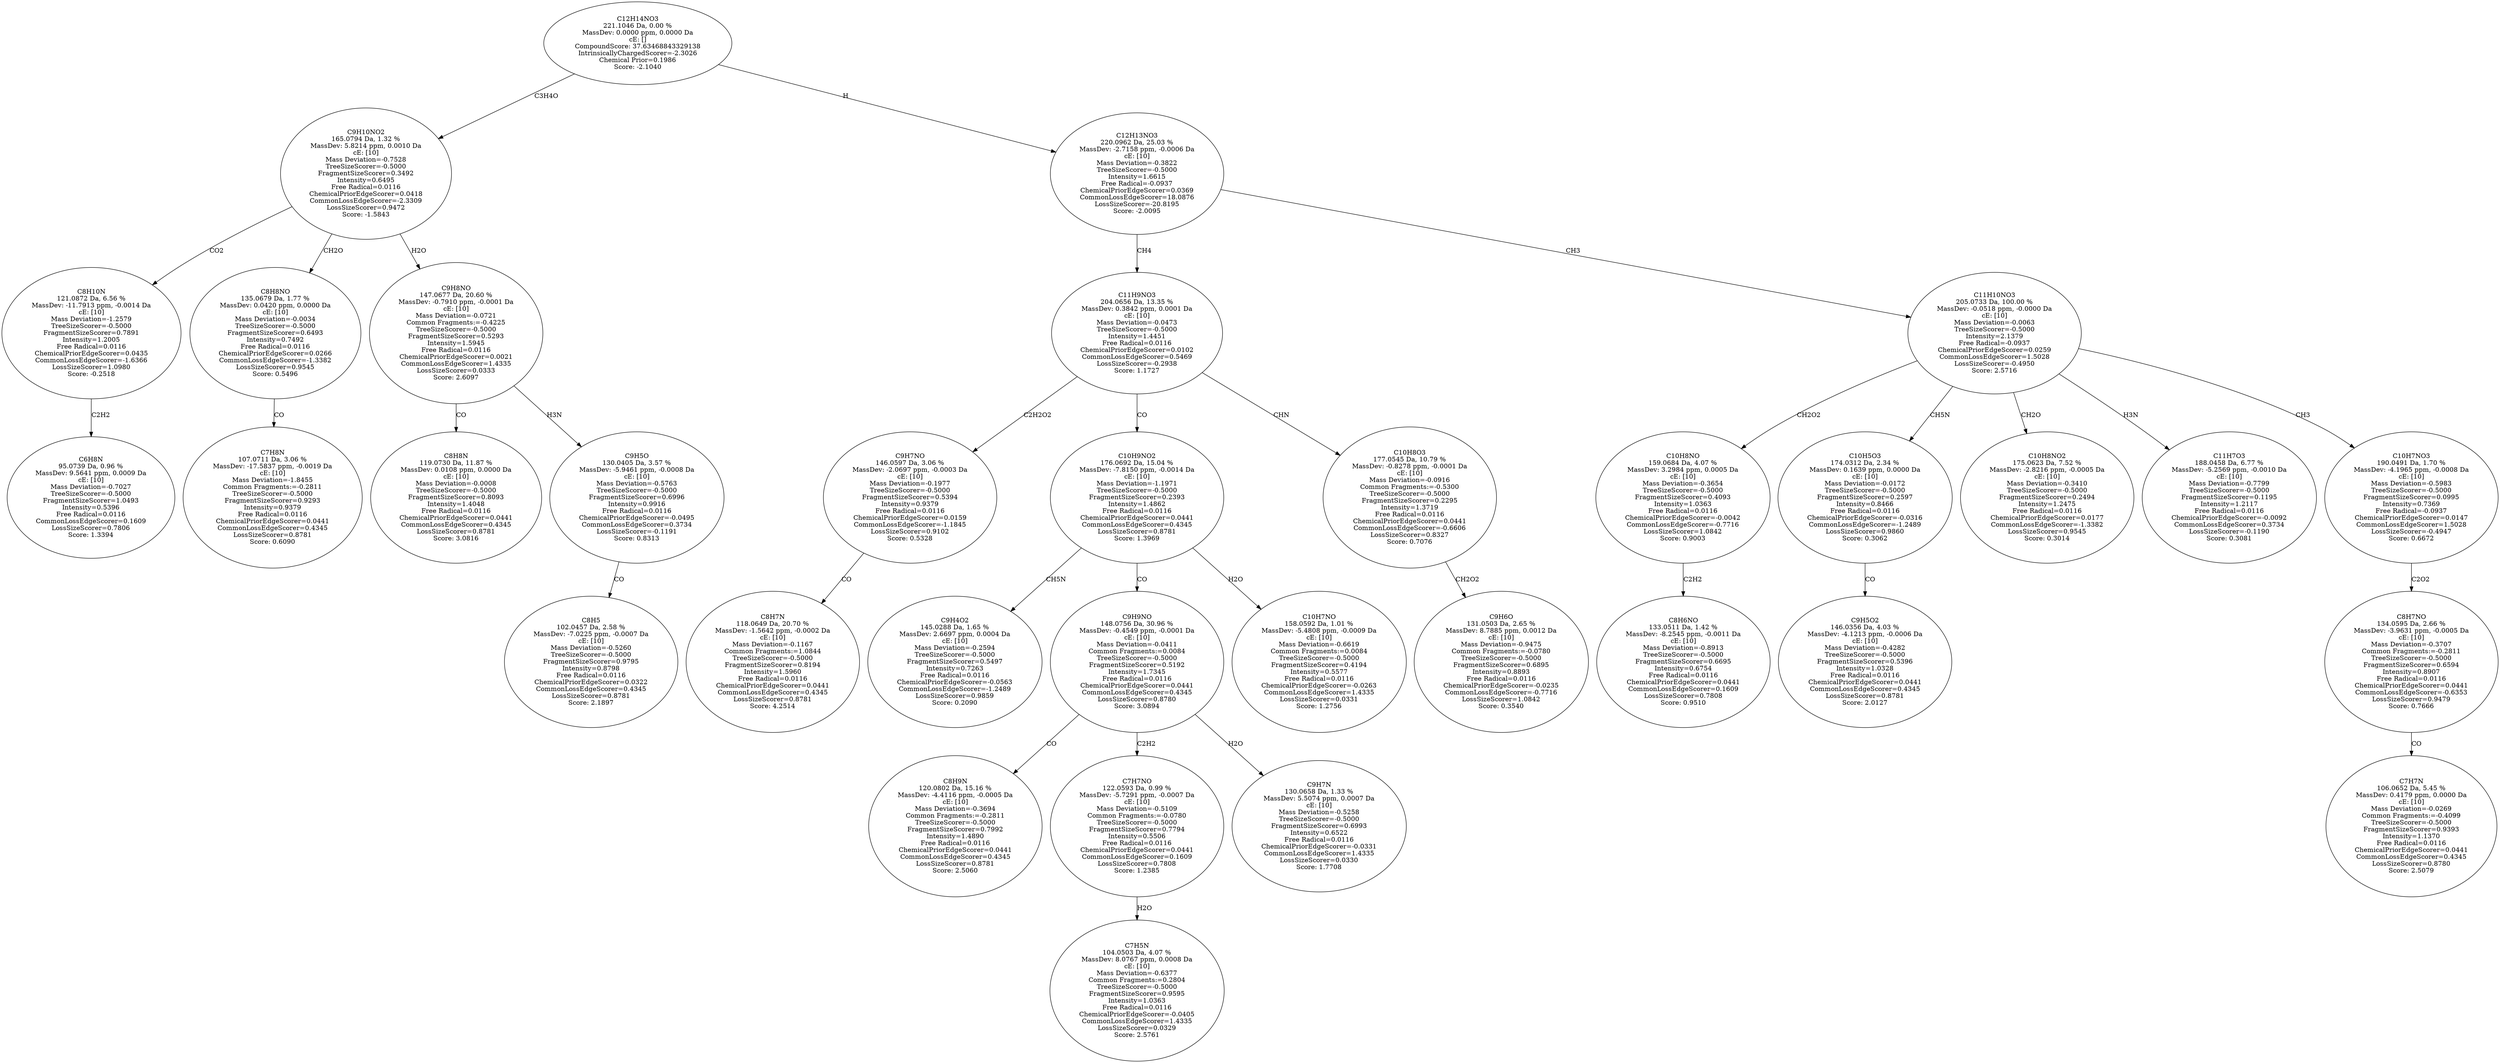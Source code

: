strict digraph {
v1 [label="C6H8N\n95.0739 Da, 0.96 %\nMassDev: 9.5641 ppm, 0.0009 Da\ncE: [10]\nMass Deviation=-0.7027\nTreeSizeScorer=-0.5000\nFragmentSizeScorer=1.0493\nIntensity=0.5396\nFree Radical=0.0116\nCommonLossEdgeScorer=0.1609\nLossSizeScorer=0.7806\nScore: 1.3394"];
v2 [label="C8H10N\n121.0872 Da, 6.56 %\nMassDev: -11.7913 ppm, -0.0014 Da\ncE: [10]\nMass Deviation=-1.2579\nTreeSizeScorer=-0.5000\nFragmentSizeScorer=0.7891\nIntensity=1.2005\nFree Radical=0.0116\nChemicalPriorEdgeScorer=0.0435\nCommonLossEdgeScorer=-1.6366\nLossSizeScorer=1.0980\nScore: -0.2518"];
v3 [label="C7H8N\n107.0711 Da, 3.06 %\nMassDev: -17.5837 ppm, -0.0019 Da\ncE: [10]\nMass Deviation=-1.8455\nCommon Fragments:=-0.2811\nTreeSizeScorer=-0.5000\nFragmentSizeScorer=0.9293\nIntensity=0.9379\nFree Radical=0.0116\nChemicalPriorEdgeScorer=0.0441\nCommonLossEdgeScorer=0.4345\nLossSizeScorer=0.8781\nScore: 0.6090"];
v4 [label="C8H8NO\n135.0679 Da, 1.77 %\nMassDev: 0.0420 ppm, 0.0000 Da\ncE: [10]\nMass Deviation=-0.0034\nTreeSizeScorer=-0.5000\nFragmentSizeScorer=0.6493\nIntensity=0.7492\nFree Radical=0.0116\nChemicalPriorEdgeScorer=0.0266\nCommonLossEdgeScorer=-1.3382\nLossSizeScorer=0.9545\nScore: 0.5496"];
v5 [label="C8H8N\n119.0730 Da, 11.87 %\nMassDev: 0.0108 ppm, 0.0000 Da\ncE: [10]\nMass Deviation=-0.0008\nTreeSizeScorer=-0.5000\nFragmentSizeScorer=0.8093\nIntensity=1.4048\nFree Radical=0.0116\nChemicalPriorEdgeScorer=0.0441\nCommonLossEdgeScorer=0.4345\nLossSizeScorer=0.8781\nScore: 3.0816"];
v6 [label="C8H5\n102.0457 Da, 2.58 %\nMassDev: -7.0225 ppm, -0.0007 Da\ncE: [10]\nMass Deviation=-0.5260\nTreeSizeScorer=-0.5000\nFragmentSizeScorer=0.9795\nIntensity=0.8798\nFree Radical=0.0116\nChemicalPriorEdgeScorer=0.0322\nCommonLossEdgeScorer=0.4345\nLossSizeScorer=0.8781\nScore: 2.1897"];
v7 [label="C9H5O\n130.0405 Da, 3.57 %\nMassDev: -5.9461 ppm, -0.0008 Da\ncE: [10]\nMass Deviation=-0.5763\nTreeSizeScorer=-0.5000\nFragmentSizeScorer=0.6996\nIntensity=0.9916\nFree Radical=0.0116\nChemicalPriorEdgeScorer=-0.0495\nCommonLossEdgeScorer=0.3734\nLossSizeScorer=-0.1191\nScore: 0.8313"];
v8 [label="C9H8NO\n147.0677 Da, 20.60 %\nMassDev: -0.7910 ppm, -0.0001 Da\ncE: [10]\nMass Deviation=-0.0721\nCommon Fragments:=-0.4225\nTreeSizeScorer=-0.5000\nFragmentSizeScorer=0.5293\nIntensity=1.5945\nFree Radical=0.0116\nChemicalPriorEdgeScorer=0.0021\nCommonLossEdgeScorer=1.4335\nLossSizeScorer=0.0333\nScore: 2.6097"];
v9 [label="C9H10NO2\n165.0794 Da, 1.32 %\nMassDev: 5.8214 ppm, 0.0010 Da\ncE: [10]\nMass Deviation=-0.7528\nTreeSizeScorer=-0.5000\nFragmentSizeScorer=0.3492\nIntensity=0.6495\nFree Radical=0.0116\nChemicalPriorEdgeScorer=0.0418\nCommonLossEdgeScorer=-2.3309\nLossSizeScorer=0.9472\nScore: -1.5843"];
v10 [label="C8H7N\n118.0649 Da, 20.70 %\nMassDev: -1.5642 ppm, -0.0002 Da\ncE: [10]\nMass Deviation=-0.1167\nCommon Fragments:=1.0844\nTreeSizeScorer=-0.5000\nFragmentSizeScorer=0.8194\nIntensity=1.5960\nFree Radical=0.0116\nChemicalPriorEdgeScorer=0.0441\nCommonLossEdgeScorer=0.4345\nLossSizeScorer=0.8781\nScore: 4.2514"];
v11 [label="C9H7NO\n146.0597 Da, 3.06 %\nMassDev: -2.0697 ppm, -0.0003 Da\ncE: [10]\nMass Deviation=-0.1977\nTreeSizeScorer=-0.5000\nFragmentSizeScorer=0.5394\nIntensity=0.9379\nFree Radical=0.0116\nChemicalPriorEdgeScorer=0.0159\nCommonLossEdgeScorer=-1.1845\nLossSizeScorer=0.9102\nScore: 0.5328"];
v12 [label="C9H4O2\n145.0288 Da, 1.65 %\nMassDev: 2.6697 ppm, 0.0004 Da\ncE: [10]\nMass Deviation=-0.2594\nTreeSizeScorer=-0.5000\nFragmentSizeScorer=0.5497\nIntensity=0.7263\nFree Radical=0.0116\nChemicalPriorEdgeScorer=-0.0563\nCommonLossEdgeScorer=-1.2489\nLossSizeScorer=0.9859\nScore: 0.2090"];
v13 [label="C8H9N\n120.0802 Da, 15.16 %\nMassDev: -4.4116 ppm, -0.0005 Da\ncE: [10]\nMass Deviation=-0.3694\nCommon Fragments:=-0.2811\nTreeSizeScorer=-0.5000\nFragmentSizeScorer=0.7992\nIntensity=1.4890\nFree Radical=0.0116\nChemicalPriorEdgeScorer=0.0441\nCommonLossEdgeScorer=0.4345\nLossSizeScorer=0.8781\nScore: 2.5060"];
v14 [label="C7H5N\n104.0503 Da, 4.07 %\nMassDev: 8.0767 ppm, 0.0008 Da\ncE: [10]\nMass Deviation=-0.6377\nCommon Fragments:=0.2804\nTreeSizeScorer=-0.5000\nFragmentSizeScorer=0.9595\nIntensity=1.0363\nFree Radical=0.0116\nChemicalPriorEdgeScorer=-0.0405\nCommonLossEdgeScorer=1.4335\nLossSizeScorer=0.0329\nScore: 2.5761"];
v15 [label="C7H7NO\n122.0593 Da, 0.99 %\nMassDev: -5.7291 ppm, -0.0007 Da\ncE: [10]\nMass Deviation=-0.5109\nCommon Fragments:=-0.0780\nTreeSizeScorer=-0.5000\nFragmentSizeScorer=0.7794\nIntensity=0.5506\nFree Radical=0.0116\nChemicalPriorEdgeScorer=0.0441\nCommonLossEdgeScorer=0.1609\nLossSizeScorer=0.7808\nScore: 1.2385"];
v16 [label="C9H7N\n130.0658 Da, 1.33 %\nMassDev: 5.5074 ppm, 0.0007 Da\ncE: [10]\nMass Deviation=-0.5258\nTreeSizeScorer=-0.5000\nFragmentSizeScorer=0.6993\nIntensity=0.6522\nFree Radical=0.0116\nChemicalPriorEdgeScorer=-0.0331\nCommonLossEdgeScorer=1.4335\nLossSizeScorer=0.0330\nScore: 1.7708"];
v17 [label="C9H9NO\n148.0756 Da, 30.96 %\nMassDev: -0.4549 ppm, -0.0001 Da\ncE: [10]\nMass Deviation=-0.0411\nCommon Fragments:=0.0084\nTreeSizeScorer=-0.5000\nFragmentSizeScorer=0.5192\nIntensity=1.7345\nFree Radical=0.0116\nChemicalPriorEdgeScorer=0.0441\nCommonLossEdgeScorer=0.4345\nLossSizeScorer=0.8780\nScore: 3.0894"];
v18 [label="C10H7NO\n158.0592 Da, 1.01 %\nMassDev: -5.4808 ppm, -0.0009 Da\ncE: [10]\nMass Deviation=-0.6619\nCommon Fragments:=0.0084\nTreeSizeScorer=-0.5000\nFragmentSizeScorer=0.4194\nIntensity=0.5577\nFree Radical=0.0116\nChemicalPriorEdgeScorer=-0.0263\nCommonLossEdgeScorer=1.4335\nLossSizeScorer=0.0331\nScore: 1.2756"];
v19 [label="C10H9NO2\n176.0692 Da, 15.04 %\nMassDev: -7.8150 ppm, -0.0014 Da\ncE: [10]\nMass Deviation=-1.1971\nTreeSizeScorer=-0.5000\nFragmentSizeScorer=0.2393\nIntensity=1.4862\nFree Radical=0.0116\nChemicalPriorEdgeScorer=0.0441\nCommonLossEdgeScorer=0.4345\nLossSizeScorer=0.8781\nScore: 1.3969"];
v20 [label="C9H6O\n131.0503 Da, 2.65 %\nMassDev: 8.7885 ppm, 0.0012 Da\ncE: [10]\nMass Deviation=-0.9475\nCommon Fragments:=-0.0780\nTreeSizeScorer=-0.5000\nFragmentSizeScorer=0.6895\nIntensity=0.8893\nFree Radical=0.0116\nChemicalPriorEdgeScorer=-0.0235\nCommonLossEdgeScorer=-0.7716\nLossSizeScorer=1.0842\nScore: 0.3540"];
v21 [label="C10H8O3\n177.0545 Da, 10.79 %\nMassDev: -0.8278 ppm, -0.0001 Da\ncE: [10]\nMass Deviation=-0.0916\nCommon Fragments:=-0.5300\nTreeSizeScorer=-0.5000\nFragmentSizeScorer=0.2295\nIntensity=1.3719\nFree Radical=0.0116\nChemicalPriorEdgeScorer=0.0441\nCommonLossEdgeScorer=-0.6606\nLossSizeScorer=0.8327\nScore: 0.7076"];
v22 [label="C11H9NO3\n204.0656 Da, 13.35 %\nMassDev: 0.3842 ppm, 0.0001 Da\ncE: [10]\nMass Deviation=-0.0473\nTreeSizeScorer=-0.5000\nIntensity=1.4451\nFree Radical=0.0116\nChemicalPriorEdgeScorer=0.0102\nCommonLossEdgeScorer=0.5469\nLossSizeScorer=-0.2938\nScore: 1.1727"];
v23 [label="C8H6NO\n133.0511 Da, 1.42 %\nMassDev: -8.2545 ppm, -0.0011 Da\ncE: [10]\nMass Deviation=-0.8913\nTreeSizeScorer=-0.5000\nFragmentSizeScorer=0.6695\nIntensity=0.6754\nFree Radical=0.0116\nChemicalPriorEdgeScorer=0.0441\nCommonLossEdgeScorer=0.1609\nLossSizeScorer=0.7808\nScore: 0.9510"];
v24 [label="C10H8NO\n159.0684 Da, 4.07 %\nMassDev: 3.2984 ppm, 0.0005 Da\ncE: [10]\nMass Deviation=-0.3654\nTreeSizeScorer=-0.5000\nFragmentSizeScorer=0.4093\nIntensity=1.0363\nFree Radical=0.0116\nChemicalPriorEdgeScorer=-0.0042\nCommonLossEdgeScorer=-0.7716\nLossSizeScorer=1.0842\nScore: 0.9003"];
v25 [label="C9H5O2\n146.0356 Da, 4.03 %\nMassDev: -4.1213 ppm, -0.0006 Da\ncE: [10]\nMass Deviation=-0.4282\nTreeSizeScorer=-0.5000\nFragmentSizeScorer=0.5396\nIntensity=1.0328\nFree Radical=0.0116\nChemicalPriorEdgeScorer=0.0441\nCommonLossEdgeScorer=0.4345\nLossSizeScorer=0.8781\nScore: 2.0127"];
v26 [label="C10H5O3\n174.0312 Da, 2.34 %\nMassDev: 0.1639 ppm, 0.0000 Da\ncE: [10]\nMass Deviation=-0.0172\nTreeSizeScorer=-0.5000\nFragmentSizeScorer=0.2597\nIntensity=0.8466\nFree Radical=0.0116\nChemicalPriorEdgeScorer=-0.0316\nCommonLossEdgeScorer=-1.2489\nLossSizeScorer=0.9860\nScore: 0.3062"];
v27 [label="C10H8NO2\n175.0623 Da, 7.52 %\nMassDev: -2.8216 ppm, -0.0005 Da\ncE: [10]\nMass Deviation=-0.3410\nTreeSizeScorer=-0.5000\nFragmentSizeScorer=0.2494\nIntensity=1.2475\nFree Radical=0.0116\nChemicalPriorEdgeScorer=0.0177\nCommonLossEdgeScorer=-1.3382\nLossSizeScorer=0.9545\nScore: 0.3014"];
v28 [label="C11H7O3\n188.0458 Da, 6.77 %\nMassDev: -5.2569 ppm, -0.0010 Da\ncE: [10]\nMass Deviation=-0.7799\nTreeSizeScorer=-0.5000\nFragmentSizeScorer=0.1195\nIntensity=1.2117\nFree Radical=0.0116\nChemicalPriorEdgeScorer=-0.0092\nCommonLossEdgeScorer=0.3734\nLossSizeScorer=-0.1190\nScore: 0.3081"];
v29 [label="C7H7N\n106.0652 Da, 5.45 %\nMassDev: 0.4179 ppm, 0.0000 Da\ncE: [10]\nMass Deviation=-0.0269\nCommon Fragments:=-0.4099\nTreeSizeScorer=-0.5000\nFragmentSizeScorer=0.9393\nIntensity=1.1370\nFree Radical=0.0116\nChemicalPriorEdgeScorer=0.0441\nCommonLossEdgeScorer=0.4345\nLossSizeScorer=0.8780\nScore: 2.5079"];
v30 [label="C8H7NO\n134.0595 Da, 2.66 %\nMassDev: -3.9631 ppm, -0.0005 Da\ncE: [10]\nMass Deviation=-0.3707\nCommon Fragments:=-0.2811\nTreeSizeScorer=-0.5000\nFragmentSizeScorer=0.6594\nIntensity=0.8907\nFree Radical=0.0116\nChemicalPriorEdgeScorer=0.0441\nCommonLossEdgeScorer=-0.6353\nLossSizeScorer=0.9479\nScore: 0.7666"];
v31 [label="C10H7NO3\n190.0491 Da, 1.70 %\nMassDev: -4.1965 ppm, -0.0008 Da\ncE: [10]\nMass Deviation=-0.5983\nTreeSizeScorer=-0.5000\nFragmentSizeScorer=0.0995\nIntensity=0.7369\nFree Radical=-0.0937\nChemicalPriorEdgeScorer=0.0147\nCommonLossEdgeScorer=1.5028\nLossSizeScorer=-0.4947\nScore: 0.6672"];
v32 [label="C11H10NO3\n205.0733 Da, 100.00 %\nMassDev: -0.0518 ppm, -0.0000 Da\ncE: [10]\nMass Deviation=-0.0063\nTreeSizeScorer=-0.5000\nIntensity=2.1379\nFree Radical=-0.0937\nChemicalPriorEdgeScorer=0.0259\nCommonLossEdgeScorer=1.5028\nLossSizeScorer=-0.4950\nScore: 2.5716"];
v33 [label="C12H13NO3\n220.0962 Da, 25.03 %\nMassDev: -2.7158 ppm, -0.0006 Da\ncE: [10]\nMass Deviation=-0.3822\nTreeSizeScorer=-0.5000\nIntensity=1.6615\nFree Radical=-0.0937\nChemicalPriorEdgeScorer=0.0369\nCommonLossEdgeScorer=18.0876\nLossSizeScorer=-20.8195\nScore: -2.0095"];
v34 [label="C12H14NO3\n221.1046 Da, 0.00 %\nMassDev: 0.0000 ppm, 0.0000 Da\ncE: []\nCompoundScore: 37.63468843329138\nIntrinsicallyChargedScorer=-2.3026\nChemical Prior=0.1986\nScore: -2.1040"];
v2 -> v1 [label="C2H2"];
v9 -> v2 [label="CO2"];
v4 -> v3 [label="CO"];
v9 -> v4 [label="CH2O"];
v8 -> v5 [label="CO"];
v7 -> v6 [label="CO"];
v8 -> v7 [label="H3N"];
v9 -> v8 [label="H2O"];
v34 -> v9 [label="C3H4O"];
v11 -> v10 [label="CO"];
v22 -> v11 [label="C2H2O2"];
v19 -> v12 [label="CH5N"];
v17 -> v13 [label="CO"];
v15 -> v14 [label="H2O"];
v17 -> v15 [label="C2H2"];
v17 -> v16 [label="H2O"];
v19 -> v17 [label="CO"];
v19 -> v18 [label="H2O"];
v22 -> v19 [label="CO"];
v21 -> v20 [label="CH2O2"];
v22 -> v21 [label="CHN"];
v33 -> v22 [label="CH4"];
v24 -> v23 [label="C2H2"];
v32 -> v24 [label="CH2O2"];
v26 -> v25 [label="CO"];
v32 -> v26 [label="CH5N"];
v32 -> v27 [label="CH2O"];
v32 -> v28 [label="H3N"];
v30 -> v29 [label="CO"];
v31 -> v30 [label="C2O2"];
v32 -> v31 [label="CH3"];
v33 -> v32 [label="CH3"];
v34 -> v33 [label="H"];
}